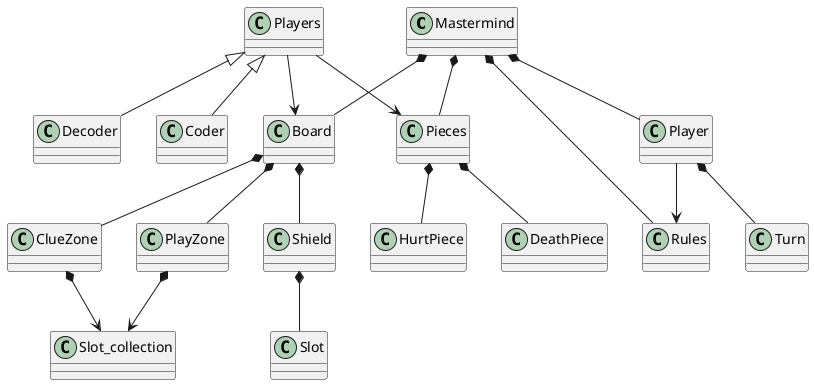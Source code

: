 @startuml

class Mastermind
class Board
class Pieces
class Players

Players <|-- Decoder
Players <|-- Coder
Players --> Board
Players --> Pieces

Mastermind *-- Rules
Mastermind *-- Board
Mastermind *-- Pieces
Mastermind *-- Player

Player --> Rules

Board *-- Shield
Board *-- PlayZone
Board *-- ClueZone

Shield *-- Slot

PlayZone *--> Slot_collection
ClueZone *--> Slot_collection

Pieces *-- DeathPiece
Pieces *-- HurtPiece

Player *-- Turn

@enduml
